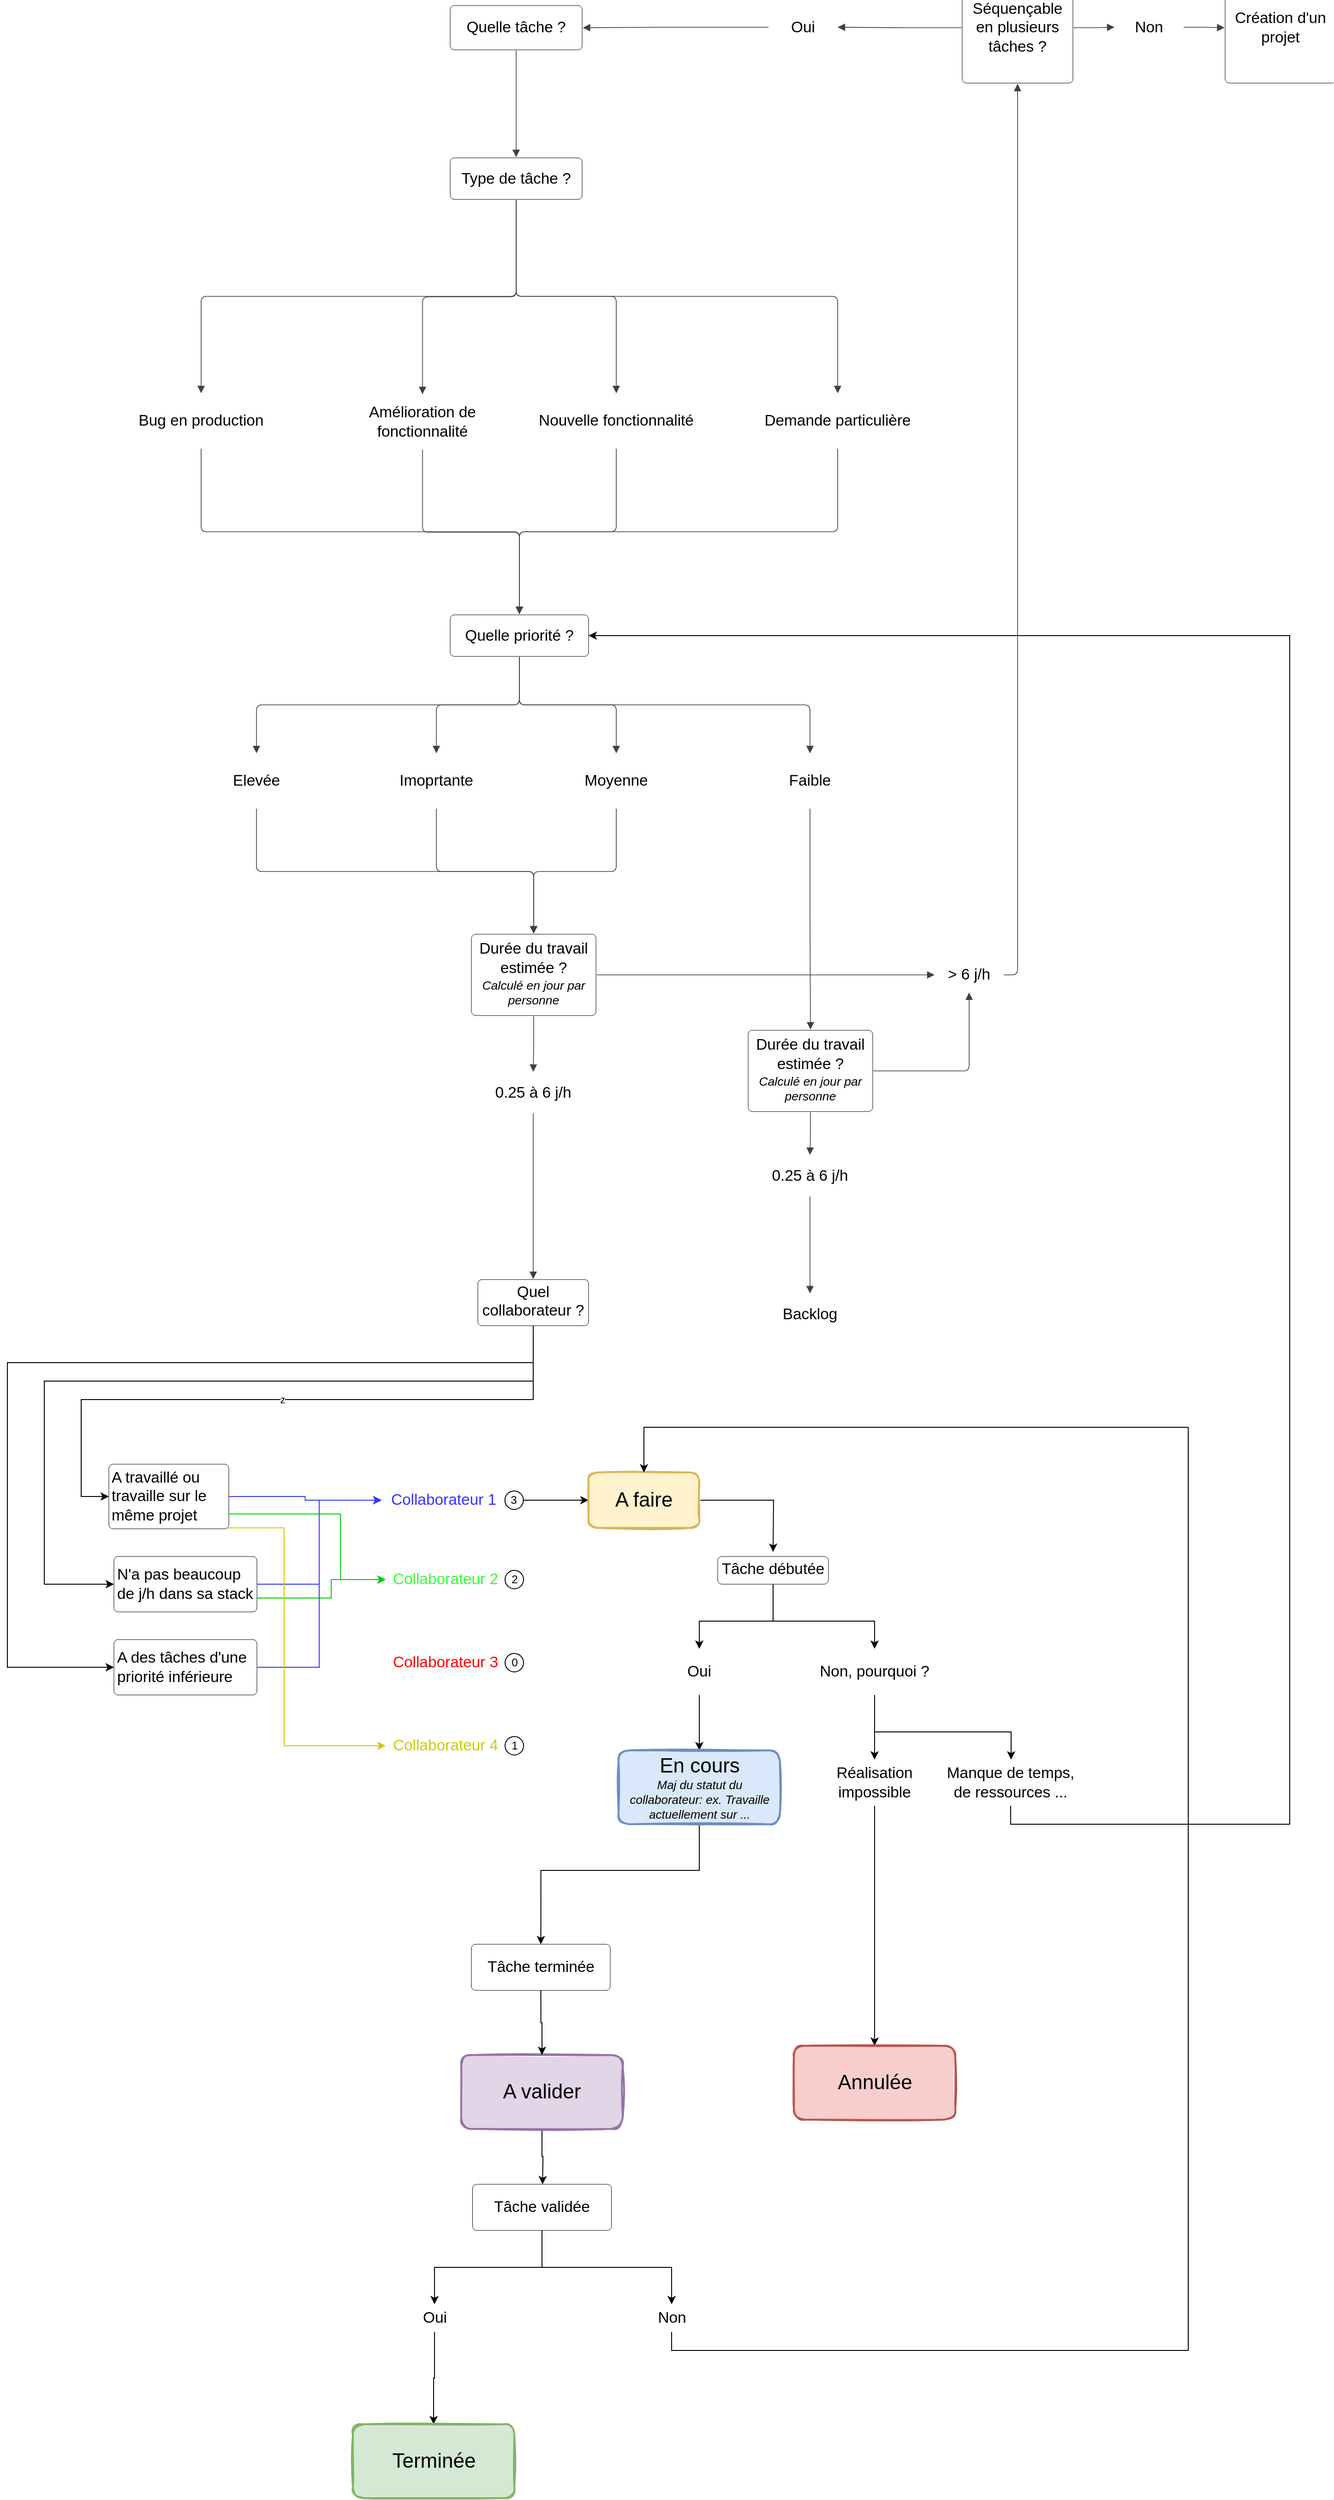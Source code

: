 <mxfile version="24.7.7">
  <diagram name="Page-1" id="fcZhdtvS9p5PEWPYI8Sy">
    <mxGraphModel dx="4412" dy="2765" grid="1" gridSize="10" guides="1" tooltips="1" connect="1" arrows="1" fold="1" page="1" pageScale="1" pageWidth="827" pageHeight="1169" math="0" shadow="0">
      <root>
        <mxCell id="0" />
        <mxCell id="1" parent="0" />
        <mxCell id="7268VmPEQmdFCBt6fVRC-45" value="" style="html=1;jettySize=18;whiteSpace=wrap;overflow=block;blockSpacing=1;fontSize=13;strokeColor=#3a414a;strokeOpacity=100;strokeWidth=0.8;rounded=1;arcSize=12;edgeStyle=orthogonalEdgeStyle;startArrow=none;endArrow=block;endFill=1;exitX=0.5;exitY=1.017;exitPerimeter=0;entryX=0.5;entryY=0;entryPerimeter=0;lucidId=GWr79bhpcn.O;" edge="1" parent="1" source="7268VmPEQmdFCBt6fVRC-58" target="7268VmPEQmdFCBt6fVRC-77">
          <mxGeometry width="100" height="100" relative="1" as="geometry">
            <Array as="points" />
          </mxGeometry>
        </mxCell>
        <mxCell id="7268VmPEQmdFCBt6fVRC-46" value="" style="html=1;jettySize=18;whiteSpace=wrap;overflow=block;blockSpacing=1;fontSize=13;strokeColor=#3a414a;strokeOpacity=100;strokeWidth=0.8;rounded=1;arcSize=12;edgeStyle=orthogonalEdgeStyle;startArrow=none;endArrow=block;endFill=1;exitX=0.5;exitY=1.017;exitPerimeter=0;entryX=0.5;entryY=0;entryPerimeter=0;lucidId=5Yr7krDCe1~g;" edge="1" parent="1" source="7268VmPEQmdFCBt6fVRC-58" target="7268VmPEQmdFCBt6fVRC-78">
          <mxGeometry width="100" height="100" relative="1" as="geometry">
            <Array as="points" />
          </mxGeometry>
        </mxCell>
        <mxCell id="7268VmPEQmdFCBt6fVRC-47" value="" style="html=1;jettySize=18;whiteSpace=wrap;overflow=block;blockSpacing=1;fontSize=13;strokeColor=#3a414a;strokeOpacity=100;strokeWidth=0.8;rounded=1;arcSize=12;edgeStyle=orthogonalEdgeStyle;startArrow=none;endArrow=block;endFill=1;exitX=0.5;exitY=1.017;exitPerimeter=0;entryX=0.5;entryY=0;entryPerimeter=0;lucidId=9Yr7BtLrKn6U;" edge="1" parent="1" source="7268VmPEQmdFCBt6fVRC-58" target="7268VmPEQmdFCBt6fVRC-79">
          <mxGeometry width="100" height="100" relative="1" as="geometry">
            <Array as="points" />
          </mxGeometry>
        </mxCell>
        <mxCell id="7268VmPEQmdFCBt6fVRC-48" value="" style="html=1;jettySize=18;whiteSpace=wrap;overflow=block;blockSpacing=1;fontSize=13;strokeColor=#3a414a;strokeOpacity=100;strokeWidth=0.8;rounded=1;arcSize=12;edgeStyle=orthogonalEdgeStyle;startArrow=none;endArrow=block;endFill=1;exitX=0.5;exitY=1.017;exitPerimeter=0;entryX=0.5;entryY=0;entryPerimeter=0;lucidId=.Yr72rbnCcZs;" edge="1" parent="1" source="7268VmPEQmdFCBt6fVRC-58" target="7268VmPEQmdFCBt6fVRC-80">
          <mxGeometry width="100" height="100" relative="1" as="geometry">
            <Array as="points" />
          </mxGeometry>
        </mxCell>
        <mxCell id="7268VmPEQmdFCBt6fVRC-49" value="" style="html=1;jettySize=18;whiteSpace=wrap;overflow=block;blockSpacing=1;fontSize=13;strokeColor=#3a414a;strokeOpacity=100;strokeWidth=0.8;rounded=1;arcSize=12;edgeStyle=orthogonalEdgeStyle;startArrow=none;endArrow=block;endFill=1;exitX=0.5;exitY=1.017;exitPerimeter=0;entryX=0.5;entryY=0;entryPerimeter=0;lucidId=xZr7r6feh.bM;" edge="1" parent="1" source="7268VmPEQmdFCBt6fVRC-59" target="7268VmPEQmdFCBt6fVRC-81">
          <mxGeometry width="100" height="100" relative="1" as="geometry">
            <Array as="points" />
          </mxGeometry>
        </mxCell>
        <mxCell id="7268VmPEQmdFCBt6fVRC-50" value="" style="html=1;jettySize=18;whiteSpace=wrap;overflow=block;blockSpacing=1;fontSize=13;strokeColor=#3a414a;strokeOpacity=100;strokeWidth=0.8;rounded=1;arcSize=12;edgeStyle=orthogonalEdgeStyle;startArrow=none;endArrow=block;endFill=1;exitX=0.5;exitY=1.017;exitPerimeter=0;entryX=0.5;entryY=0;entryPerimeter=0;lucidId=v0r7iEhE~4Hi;" edge="1" parent="1" source="7268VmPEQmdFCBt6fVRC-59" target="7268VmPEQmdFCBt6fVRC-82">
          <mxGeometry width="100" height="100" relative="1" as="geometry">
            <Array as="points" />
          </mxGeometry>
        </mxCell>
        <mxCell id="7268VmPEQmdFCBt6fVRC-51" value="" style="html=1;jettySize=18;whiteSpace=wrap;overflow=block;blockSpacing=1;fontSize=13;strokeColor=#3a414a;strokeOpacity=100;strokeWidth=0.8;rounded=1;arcSize=12;edgeStyle=orthogonalEdgeStyle;startArrow=none;endArrow=block;endFill=1;exitX=0.5;exitY=1.017;exitPerimeter=0;entryX=0.5;entryY=0;entryPerimeter=0;lucidId=y0r72r68KfXO;" edge="1" parent="1" source="7268VmPEQmdFCBt6fVRC-59" target="7268VmPEQmdFCBt6fVRC-83">
          <mxGeometry width="100" height="100" relative="1" as="geometry">
            <Array as="points" />
          </mxGeometry>
        </mxCell>
        <mxCell id="7268VmPEQmdFCBt6fVRC-52" value="" style="html=1;jettySize=18;whiteSpace=wrap;overflow=block;blockSpacing=1;fontSize=13;strokeColor=#3a414a;strokeOpacity=100;strokeWidth=0.8;rounded=1;arcSize=12;edgeStyle=orthogonalEdgeStyle;startArrow=none;endArrow=block;endFill=1;exitX=0.5;exitY=1.017;exitPerimeter=0;entryX=0.5;entryY=0;entryPerimeter=0;lucidId=C0r7mXWmIQKI;" edge="1" parent="1" source="7268VmPEQmdFCBt6fVRC-59" target="7268VmPEQmdFCBt6fVRC-84">
          <mxGeometry width="100" height="100" relative="1" as="geometry">
            <Array as="points" />
          </mxGeometry>
        </mxCell>
        <mxCell id="7268VmPEQmdFCBt6fVRC-53" value="&lt;div style=&quot;display: flex; justify-content: center; text-align: center; align-items: baseline; font-size: 0; line-height: 1.25;margin-top: -2px;&quot;&gt;&lt;span&gt;&lt;span style=&quot;font-size:16.7px;&quot;&gt;Durée du travail estimée ?&#xa;&lt;/span&gt;&lt;span style=&quot;font-size:13.3px;font-style: italic;&quot;&gt;Calculé en jour par personne&lt;/span&gt;&lt;/span&gt;&lt;/div&gt;" style="html=1;overflow=block;blockSpacing=1;whiteSpace=wrap;fontSize=13;spacing=3.8;strokeColor=#000000;rounded=1;absoluteArcSize=1;arcSize=9;fillColor=none;strokeWidth=NaN;lucidId=x1r7ZiWbzoMB;" vertex="1" parent="1">
          <mxGeometry x="-577" y="526" width="135" height="88" as="geometry" />
        </mxCell>
        <mxCell id="7268VmPEQmdFCBt6fVRC-54" value="" style="html=1;jettySize=18;whiteSpace=wrap;overflow=block;blockSpacing=1;fontSize=13;strokeColor=#3a414a;strokeOpacity=100;strokeWidth=0.8;rounded=1;arcSize=12;edgeStyle=orthogonalEdgeStyle;startArrow=none;endArrow=block;endFill=1;exitX=0.5;exitY=1;exitPerimeter=0;entryX=0.5;entryY=-0.017;entryPerimeter=0;lucidId=e2r7PKSp98cc;" edge="1" parent="1" source="7268VmPEQmdFCBt6fVRC-77" target="7268VmPEQmdFCBt6fVRC-59">
          <mxGeometry width="100" height="100" relative="1" as="geometry">
            <Array as="points" />
          </mxGeometry>
        </mxCell>
        <mxCell id="7268VmPEQmdFCBt6fVRC-55" value="" style="html=1;jettySize=18;whiteSpace=wrap;overflow=block;blockSpacing=1;fontSize=13;strokeColor=#3a414a;strokeOpacity=100;strokeWidth=0.8;rounded=1;arcSize=12;edgeStyle=orthogonalEdgeStyle;startArrow=none;endArrow=block;endFill=1;exitX=0.5;exitY=1;exitPerimeter=0;entryX=0.5;entryY=-0.017;entryPerimeter=0;lucidId=j2r7BA~THjf5;" edge="1" parent="1" source="7268VmPEQmdFCBt6fVRC-78" target="7268VmPEQmdFCBt6fVRC-59">
          <mxGeometry width="100" height="100" relative="1" as="geometry">
            <Array as="points" />
          </mxGeometry>
        </mxCell>
        <mxCell id="7268VmPEQmdFCBt6fVRC-56" value="" style="html=1;jettySize=18;whiteSpace=wrap;overflow=block;blockSpacing=1;fontSize=13;strokeColor=#3a414a;strokeOpacity=100;strokeWidth=0.8;rounded=1;arcSize=12;edgeStyle=orthogonalEdgeStyle;startArrow=none;endArrow=block;endFill=1;exitX=0.5;exitY=1;exitPerimeter=0;entryX=0.5;entryY=-0.017;entryPerimeter=0;lucidId=q2r7TWV4VOhJ;" edge="1" parent="1" source="7268VmPEQmdFCBt6fVRC-79" target="7268VmPEQmdFCBt6fVRC-59">
          <mxGeometry width="100" height="100" relative="1" as="geometry">
            <Array as="points" />
          </mxGeometry>
        </mxCell>
        <mxCell id="7268VmPEQmdFCBt6fVRC-57" value="" style="html=1;jettySize=18;whiteSpace=wrap;overflow=block;blockSpacing=1;fontSize=13;strokeColor=#3a414a;strokeOpacity=100;strokeWidth=0.8;rounded=1;arcSize=12;edgeStyle=orthogonalEdgeStyle;startArrow=none;endArrow=block;endFill=1;exitX=0.5;exitY=1;exitPerimeter=0;entryX=0.5;entryY=-0.017;entryPerimeter=0;lucidId=u2r7fU8hXIdy;" edge="1" parent="1" source="7268VmPEQmdFCBt6fVRC-80" target="7268VmPEQmdFCBt6fVRC-59">
          <mxGeometry width="100" height="100" relative="1" as="geometry">
            <Array as="points" />
          </mxGeometry>
        </mxCell>
        <mxCell id="7268VmPEQmdFCBt6fVRC-58" value="Type de tâche ?" style="html=1;overflow=block;blockSpacing=1;whiteSpace=wrap;fontSize=16.7;spacing=3.8;strokeColor=#000000;rounded=1;absoluteArcSize=1;arcSize=9;fillColor=none;strokeWidth=NaN;lucidId=j4r7KApGNP3D;" vertex="1" parent="1">
          <mxGeometry x="-600" y="-315" width="143" height="45" as="geometry" />
        </mxCell>
        <mxCell id="7268VmPEQmdFCBt6fVRC-59" value="Quelle priorité ?" style="html=1;overflow=block;blockSpacing=1;whiteSpace=wrap;fontSize=16.7;spacing=3.8;strokeColor=#000000;rounded=1;absoluteArcSize=1;arcSize=9;fillColor=none;strokeWidth=NaN;lucidId=y4r7EGyVs_DY;" vertex="1" parent="1">
          <mxGeometry x="-600" y="180" width="150" height="45" as="geometry" />
        </mxCell>
        <mxCell id="7268VmPEQmdFCBt6fVRC-60" value="" style="html=1;jettySize=18;whiteSpace=wrap;overflow=block;blockSpacing=1;fontSize=13;strokeColor=#3a414a;strokeOpacity=100;strokeWidth=0.8;rounded=1;arcSize=12;edgeStyle=orthogonalEdgeStyle;startArrow=none;endArrow=block;endFill=1;exitX=0.5;exitY=1;exitPerimeter=0;entryX=0.5;entryY=-0.009;entryPerimeter=0;lucidId=i6r7.LIMNPZT;" edge="1" parent="1" source="7268VmPEQmdFCBt6fVRC-81" target="7268VmPEQmdFCBt6fVRC-53">
          <mxGeometry width="100" height="100" relative="1" as="geometry">
            <Array as="points" />
          </mxGeometry>
        </mxCell>
        <mxCell id="7268VmPEQmdFCBt6fVRC-61" value="" style="html=1;jettySize=18;whiteSpace=wrap;overflow=block;blockSpacing=1;fontSize=13;strokeColor=#3a414a;strokeOpacity=100;strokeWidth=0.8;rounded=1;arcSize=12;edgeStyle=orthogonalEdgeStyle;startArrow=none;endArrow=block;endFill=1;exitX=0.5;exitY=1;exitPerimeter=0;entryX=0.5;entryY=-0.009;entryPerimeter=0;lucidId=p6r7za8y9WH8;" edge="1" parent="1" source="7268VmPEQmdFCBt6fVRC-82" target="7268VmPEQmdFCBt6fVRC-53">
          <mxGeometry width="100" height="100" relative="1" as="geometry">
            <Array as="points" />
          </mxGeometry>
        </mxCell>
        <mxCell id="7268VmPEQmdFCBt6fVRC-62" value="" style="html=1;jettySize=18;whiteSpace=wrap;overflow=block;blockSpacing=1;fontSize=13;strokeColor=#3a414a;strokeOpacity=100;strokeWidth=0.8;rounded=1;arcSize=12;edgeStyle=orthogonalEdgeStyle;startArrow=none;endArrow=block;endFill=1;exitX=0.5;exitY=1;exitPerimeter=0;entryX=0.5;entryY=-0.009;entryPerimeter=0;lucidId=B6r7BVNr0MH5;" edge="1" parent="1" source="7268VmPEQmdFCBt6fVRC-83" target="7268VmPEQmdFCBt6fVRC-53">
          <mxGeometry width="100" height="100" relative="1" as="geometry">
            <Array as="points" />
          </mxGeometry>
        </mxCell>
        <mxCell id="7268VmPEQmdFCBt6fVRC-63" value="" style="html=1;jettySize=18;whiteSpace=wrap;overflow=block;blockSpacing=1;fontSize=13;strokeColor=#3a414a;strokeOpacity=100;strokeWidth=0.8;rounded=1;arcSize=12;edgeStyle=orthogonalEdgeStyle;startArrow=none;endArrow=block;endFill=1;exitX=0.5;exitY=1;exitPerimeter=0;entryX=0.5;entryY=-0.009;entryPerimeter=0;lucidId=F6r7zuVkJyv7;" edge="1" parent="1" source="7268VmPEQmdFCBt6fVRC-84" target="7268VmPEQmdFCBt6fVRC-85">
          <mxGeometry width="100" height="100" relative="1" as="geometry">
            <Array as="points" />
          </mxGeometry>
        </mxCell>
        <mxCell id="7268VmPEQmdFCBt6fVRC-64" value="" style="html=1;jettySize=18;whiteSpace=wrap;overflow=block;blockSpacing=1;fontSize=13;strokeColor=#3a414a;strokeOpacity=100;strokeWidth=0.8;rounded=1;arcSize=12;edgeStyle=orthogonalEdgeStyle;startArrow=none;endArrow=block;endFill=1;exitX=0.5;exitY=1.009;exitPerimeter=0;entryX=0.5;entryY=0;entryPerimeter=0;lucidId=V6r7g9qa6I1i;" edge="1" parent="1" source="7268VmPEQmdFCBt6fVRC-53" target="7268VmPEQmdFCBt6fVRC-65">
          <mxGeometry width="100" height="100" relative="1" as="geometry">
            <Array as="points" />
          </mxGeometry>
        </mxCell>
        <mxCell id="7268VmPEQmdFCBt6fVRC-65" value="0.25 à 6 j/h" style="html=1;overflow=block;blockSpacing=1;whiteSpace=wrap;fontSize=16.7;spacing=3.8;strokeOpacity=0;fillOpacity=0;rounded=1;absoluteArcSize=1;arcSize=9;fillColor=#ffffff;strokeWidth=NaN;lucidId=X6r7Kn.4M4vJ;" vertex="1" parent="1">
          <mxGeometry x="-555" y="675" width="90" height="45" as="geometry" />
        </mxCell>
        <mxCell id="7268VmPEQmdFCBt6fVRC-66" value="" style="html=1;jettySize=18;whiteSpace=wrap;overflow=block;blockSpacing=1;fontSize=13;strokeColor=#3a414a;strokeOpacity=100;strokeWidth=0.8;rounded=1;arcSize=12;edgeStyle=orthogonalEdgeStyle;startArrow=none;endArrow=block;endFill=1;exitX=1.006;exitY=0.5;exitPerimeter=0;entryX=0;entryY=0.5;entryPerimeter=0;lucidId=y7r762tDR9xW;" edge="1" parent="1" source="7268VmPEQmdFCBt6fVRC-53" target="7268VmPEQmdFCBt6fVRC-67">
          <mxGeometry width="100" height="100" relative="1" as="geometry">
            <Array as="points" />
          </mxGeometry>
        </mxCell>
        <mxCell id="7268VmPEQmdFCBt6fVRC-67" value="&amp;gt; 6 j/h" style="html=1;overflow=block;blockSpacing=1;whiteSpace=wrap;fontSize=16.7;spacing=3.8;strokeOpacity=0;fillOpacity=0;rounded=1;absoluteArcSize=1;arcSize=9;fillColor=#ffffff;strokeWidth=NaN;lucidId=z7r7cQ-Ino3h;" vertex="1" parent="1">
          <mxGeometry x="-75" y="551" width="75" height="38" as="geometry" />
        </mxCell>
        <mxCell id="7268VmPEQmdFCBt6fVRC-68" value="" style="html=1;jettySize=18;whiteSpace=wrap;overflow=block;blockSpacing=1;fontSize=13;strokeColor=#3a414a;strokeOpacity=100;strokeWidth=0.8;rounded=1;arcSize=12;edgeStyle=orthogonalEdgeStyle;startArrow=none;endArrow=block;endFill=1;exitX=1;exitY=0.5;exitPerimeter=0;entryX=0.5;entryY=1.006;entryPerimeter=0;lucidId=.7r77-tQ36O4;" edge="1" parent="1" source="7268VmPEQmdFCBt6fVRC-67" target="7268VmPEQmdFCBt6fVRC-69">
          <mxGeometry width="100" height="100" relative="1" as="geometry">
            <Array as="points">
              <mxPoint x="15" y="570" />
            </Array>
          </mxGeometry>
        </mxCell>
        <mxCell id="7268VmPEQmdFCBt6fVRC-69" value="Séquençable en plusieurs tâches ?" style="html=1;overflow=block;blockSpacing=1;whiteSpace=wrap;fontSize=16.7;spacing=3.8;strokeColor=#000000;rounded=1;absoluteArcSize=1;arcSize=9;fillColor=none;strokeWidth=NaN;lucidId=~7r7wULAlt~f;" vertex="1" parent="1">
          <mxGeometry x="-45" y="-516" width="120" height="120" as="geometry" />
        </mxCell>
        <mxCell id="7268VmPEQmdFCBt6fVRC-70" value="" style="html=1;jettySize=18;whiteSpace=wrap;overflow=block;blockSpacing=1;fontSize=13;strokeColor=#3a414a;strokeOpacity=100;strokeWidth=0.8;rounded=1;arcSize=12;edgeStyle=orthogonalEdgeStyle;startArrow=none;endArrow=block;endFill=1;exitX=-0.006;exitY=0.5;exitPerimeter=0;entryX=1;entryY=0.5;entryPerimeter=0;lucidId=B_r7NjkyLdqk;" edge="1" parent="1" source="7268VmPEQmdFCBt6fVRC-69" target="7268VmPEQmdFCBt6fVRC-71">
          <mxGeometry width="100" height="100" relative="1" as="geometry">
            <Array as="points" />
          </mxGeometry>
        </mxCell>
        <mxCell id="7268VmPEQmdFCBt6fVRC-71" value="Oui" style="html=1;overflow=block;blockSpacing=1;whiteSpace=wrap;fontSize=16.7;spacing=3.8;strokeOpacity=0;fillOpacity=0;rounded=1;absoluteArcSize=1;arcSize=9;fillColor=#ffffff;strokeWidth=NaN;lucidId=C_r7Z1mVk2do;" vertex="1" parent="1">
          <mxGeometry x="-255" y="-479" width="75" height="45" as="geometry" />
        </mxCell>
        <mxCell id="7268VmPEQmdFCBt6fVRC-72" value="" style="html=1;jettySize=18;whiteSpace=wrap;overflow=block;blockSpacing=1;fontSize=13;strokeColor=#3a414a;strokeOpacity=100;strokeWidth=0.8;rounded=1;arcSize=12;edgeStyle=orthogonalEdgeStyle;startArrow=none;endArrow=block;endFill=1;exitX=0;exitY=0.5;exitPerimeter=0;entryX=1.005;entryY=0.5;entryPerimeter=0;lucidId=K_r78cQTjE8Y;" edge="1" parent="1" source="7268VmPEQmdFCBt6fVRC-71" target="7268VmPEQmdFCBt6fVRC-91">
          <mxGeometry width="100" height="100" relative="1" as="geometry">
            <Array as="points" />
          </mxGeometry>
        </mxCell>
        <mxCell id="7268VmPEQmdFCBt6fVRC-73" value="" style="html=1;jettySize=18;whiteSpace=wrap;overflow=block;blockSpacing=1;fontSize=13;strokeColor=#3a414a;strokeOpacity=100;strokeWidth=0.8;rounded=1;arcSize=12;edgeStyle=orthogonalEdgeStyle;startArrow=none;endArrow=block;endFill=1;exitX=1.006;exitY=0.5;exitPerimeter=0;entryX=0;entryY=0.5;entryPerimeter=0;lucidId=S_r7kf0IIELZ;" edge="1" parent="1" source="7268VmPEQmdFCBt6fVRC-69" target="7268VmPEQmdFCBt6fVRC-74">
          <mxGeometry width="100" height="100" relative="1" as="geometry">
            <Array as="points" />
          </mxGeometry>
        </mxCell>
        <mxCell id="7268VmPEQmdFCBt6fVRC-74" value="Non" style="html=1;overflow=block;blockSpacing=1;whiteSpace=wrap;fontSize=16.7;spacing=3.8;strokeOpacity=0;fillOpacity=0;rounded=1;absoluteArcSize=1;arcSize=9;fillColor=#ffffff;strokeWidth=NaN;lucidId=T_r7yN.Xvmcp;" vertex="1" parent="1">
          <mxGeometry x="120" y="-479" width="75" height="45" as="geometry" />
        </mxCell>
        <mxCell id="7268VmPEQmdFCBt6fVRC-75" value="" style="html=1;jettySize=18;whiteSpace=wrap;overflow=block;blockSpacing=1;fontSize=13;strokeColor=#3a414a;strokeOpacity=100;strokeWidth=0.8;rounded=1;arcSize=12;edgeStyle=orthogonalEdgeStyle;startArrow=none;endArrow=block;endFill=1;exitX=1;exitY=0.5;exitPerimeter=0;entryX=-0.006;entryY=0.5;entryPerimeter=0;lucidId=-_r7Xxgt.JMU;" edge="1" parent="1" source="7268VmPEQmdFCBt6fVRC-74" target="7268VmPEQmdFCBt6fVRC-76">
          <mxGeometry width="100" height="100" relative="1" as="geometry">
            <Array as="points" />
          </mxGeometry>
        </mxCell>
        <mxCell id="7268VmPEQmdFCBt6fVRC-76" value="Création d&#39;un projet" style="html=1;overflow=block;blockSpacing=1;whiteSpace=wrap;fontSize=16.7;spacing=3.8;strokeColor=#000000;rounded=1;absoluteArcSize=1;arcSize=9;fillColor=none;strokeWidth=NaN;lucidId=__r7heEoI50M;" vertex="1" parent="1">
          <mxGeometry x="240" y="-516" width="120" height="120" as="geometry" />
        </mxCell>
        <mxCell id="7268VmPEQmdFCBt6fVRC-77" value="Bug en production" style="html=1;overflow=block;blockSpacing=1;whiteSpace=wrap;fontSize=16.7;spacing=3.8;strokeOpacity=0;fillOpacity=0;rounded=1;absoluteArcSize=1;arcSize=9;fillColor=#ffffff;strokeWidth=NaN;lucidId=q~r7H7P4bJOX;" vertex="1" parent="1">
          <mxGeometry x="-960" y="-60" width="180" height="60" as="geometry" />
        </mxCell>
        <mxCell id="7268VmPEQmdFCBt6fVRC-78" value="Amélioration de fonctionnalité" style="html=1;overflow=block;blockSpacing=1;whiteSpace=wrap;fontSize=16.7;spacing=3.8;strokeOpacity=0;fillOpacity=0;rounded=1;absoluteArcSize=1;arcSize=9;fillColor=#ffffff;strokeWidth=NaN;lucidId=N~r7Y1xCbRcb;" vertex="1" parent="1">
          <mxGeometry x="-720" y="-59" width="180" height="60" as="geometry" />
        </mxCell>
        <mxCell id="7268VmPEQmdFCBt6fVRC-79" value="Nouvelle fonctionnalité" style="html=1;overflow=block;blockSpacing=1;whiteSpace=wrap;fontSize=16.7;spacing=3.8;strokeOpacity=0;fillOpacity=0;rounded=1;absoluteArcSize=1;arcSize=9;fillColor=#ffffff;strokeWidth=NaN;lucidId=3~r7XPkO~ofk;" vertex="1" parent="1">
          <mxGeometry x="-510" y="-60" width="180" height="60" as="geometry" />
        </mxCell>
        <mxCell id="7268VmPEQmdFCBt6fVRC-80" value="Demande particulière" style="html=1;overflow=block;blockSpacing=1;whiteSpace=wrap;fontSize=16.7;align=center;spacing=3.8;strokeOpacity=0;fillOpacity=0;rounded=1;absoluteArcSize=1;arcSize=9;fillColor=#ffffff;strokeWidth=NaN;lucidId=cas78cJPZkww;" vertex="1" parent="1">
          <mxGeometry x="-270" y="-60" width="180" height="60" as="geometry" />
        </mxCell>
        <mxCell id="7268VmPEQmdFCBt6fVRC-81" value="Elevée" style="html=1;overflow=block;blockSpacing=1;whiteSpace=wrap;fontSize=16.7;spacing=3.8;strokeOpacity=0;fillOpacity=0;rounded=1;absoluteArcSize=1;arcSize=9;fillColor=#ffffff;strokeWidth=NaN;lucidId=qas7vaDFUzR8;" vertex="1" parent="1">
          <mxGeometry x="-900" y="330" width="180" height="60" as="geometry" />
        </mxCell>
        <mxCell id="7268VmPEQmdFCBt6fVRC-82" value="Imoprtante" style="html=1;overflow=block;blockSpacing=1;whiteSpace=wrap;fontSize=16.7;spacing=3.8;strokeOpacity=0;fillOpacity=0;rounded=1;absoluteArcSize=1;arcSize=9;fillColor=#ffffff;strokeWidth=NaN;lucidId=Aas7my7fzRF.;" vertex="1" parent="1">
          <mxGeometry x="-705" y="330" width="180" height="60" as="geometry" />
        </mxCell>
        <mxCell id="7268VmPEQmdFCBt6fVRC-83" value="Moyenne" style="html=1;overflow=block;blockSpacing=1;whiteSpace=wrap;fontSize=16.7;spacing=3.8;strokeOpacity=0;fillOpacity=0;rounded=1;absoluteArcSize=1;arcSize=9;fillColor=#ffffff;strokeWidth=NaN;lucidId=Kas7NrRCl92G;" vertex="1" parent="1">
          <mxGeometry x="-510" y="330" width="180" height="60" as="geometry" />
        </mxCell>
        <mxCell id="7268VmPEQmdFCBt6fVRC-84" value="Faible" style="html=1;overflow=block;blockSpacing=1;whiteSpace=wrap;fontSize=16.7;spacing=3.8;strokeOpacity=0;fillOpacity=0;rounded=1;absoluteArcSize=1;arcSize=9;fillColor=#ffffff;strokeWidth=NaN;lucidId=Was7UFfYuZFJ;" vertex="1" parent="1">
          <mxGeometry x="-300" y="330" width="180" height="60" as="geometry" />
        </mxCell>
        <mxCell id="7268VmPEQmdFCBt6fVRC-85" value="&lt;div style=&quot;display: flex; justify-content: center; text-align: center; align-items: baseline; font-size: 0; line-height: 1.25;margin-top: -2px;&quot;&gt;&lt;span&gt;&lt;span style=&quot;font-size:16.7px;&quot;&gt;Durée du travail estimée ?&#xa;&lt;/span&gt;&lt;span style=&quot;font-size:13.3px;font-style: italic;&quot;&gt;Calculé en jour par personne&lt;/span&gt;&lt;/span&gt;&lt;/div&gt;" style="html=1;overflow=block;blockSpacing=1;whiteSpace=wrap;fontSize=13;spacing=3.8;strokeColor=#000000;rounded=1;absoluteArcSize=1;arcSize=9;fillColor=none;strokeWidth=NaN;lucidId=wbs7ypl_VjJa;" vertex="1" parent="1">
          <mxGeometry x="-277" y="630" width="135" height="88" as="geometry" />
        </mxCell>
        <mxCell id="7268VmPEQmdFCBt6fVRC-86" value="" style="html=1;jettySize=18;whiteSpace=wrap;overflow=block;blockSpacing=1;fontSize=13;strokeColor=#3a414a;strokeOpacity=100;strokeWidth=0.8;rounded=1;arcSize=12;edgeStyle=orthogonalEdgeStyle;startArrow=none;endArrow=block;endFill=1;exitX=1.006;exitY=0.5;exitPerimeter=0;entryX=0.5;entryY=1;entryPerimeter=0;lucidId=7bs7uB7d7-~h;" edge="1" parent="1" source="7268VmPEQmdFCBt6fVRC-85" target="7268VmPEQmdFCBt6fVRC-67">
          <mxGeometry width="100" height="100" relative="1" as="geometry">
            <Array as="points" />
          </mxGeometry>
        </mxCell>
        <mxCell id="7268VmPEQmdFCBt6fVRC-87" value="0.25 à 6 j/h" style="html=1;overflow=block;blockSpacing=1;whiteSpace=wrap;fontSize=16.7;spacing=3.8;strokeOpacity=0;fillOpacity=0;rounded=1;absoluteArcSize=1;arcSize=9;fillColor=#ffffff;strokeWidth=NaN;lucidId=ycs7k-iV7Tm~;" vertex="1" parent="1">
          <mxGeometry x="-255" y="765" width="90" height="45" as="geometry" />
        </mxCell>
        <mxCell id="7268VmPEQmdFCBt6fVRC-88" value="" style="html=1;jettySize=18;whiteSpace=wrap;overflow=block;blockSpacing=1;fontSize=13;strokeColor=#3a414a;strokeOpacity=100;strokeWidth=0.8;rounded=1;arcSize=12;edgeStyle=orthogonalEdgeStyle;startArrow=none;endArrow=block;endFill=1;exitX=0.5;exitY=1.009;exitPerimeter=0;entryX=0.5;entryY=0;entryPerimeter=0;lucidId=Kcs7-iPhEJoN;" edge="1" parent="1" source="7268VmPEQmdFCBt6fVRC-85" target="7268VmPEQmdFCBt6fVRC-87">
          <mxGeometry width="100" height="100" relative="1" as="geometry">
            <Array as="points" />
          </mxGeometry>
        </mxCell>
        <mxCell id="7268VmPEQmdFCBt6fVRC-89" value="" style="html=1;jettySize=18;whiteSpace=wrap;overflow=block;blockSpacing=1;fontSize=13;strokeColor=#3a414a;strokeOpacity=100;strokeWidth=0.8;rounded=1;arcSize=12;edgeStyle=orthogonalEdgeStyle;startArrow=none;endArrow=block;endFill=1;exitX=0.5;exitY=1;exitPerimeter=0;entryX=0.5;entryY=0;entryPerimeter=0;lucidId=7cs7XB3quXUA;" edge="1" parent="1" source="7268VmPEQmdFCBt6fVRC-87" target="7268VmPEQmdFCBt6fVRC-90">
          <mxGeometry width="100" height="100" relative="1" as="geometry">
            <Array as="points" />
          </mxGeometry>
        </mxCell>
        <mxCell id="7268VmPEQmdFCBt6fVRC-90" value="Backlog" style="html=1;overflow=block;blockSpacing=1;whiteSpace=wrap;fontSize=16.7;spacing=3.8;strokeOpacity=0;fillOpacity=0;rounded=1;absoluteArcSize=1;arcSize=9;fillColor=#ffffff;strokeWidth=NaN;lucidId=9cs7q4gw4rli;" vertex="1" parent="1">
          <mxGeometry x="-300" y="915" width="180" height="45" as="geometry" />
        </mxCell>
        <mxCell id="7268VmPEQmdFCBt6fVRC-91" value="Quelle tâche ?" style="html=1;overflow=block;blockSpacing=1;whiteSpace=wrap;fontSize=16.7;spacing=3.8;strokeColor=#000000;rounded=1;absoluteArcSize=1;arcSize=9;fillColor=none;strokeWidth=NaN;lucidId=9es7En538.l.;" vertex="1" parent="1">
          <mxGeometry x="-600" y="-480" width="143" height="48" as="geometry" />
        </mxCell>
        <mxCell id="7268VmPEQmdFCBt6fVRC-92" value="" style="html=1;jettySize=18;whiteSpace=wrap;overflow=block;blockSpacing=1;fontSize=13;strokeColor=#3a414a;strokeOpacity=100;strokeWidth=0.8;rounded=1;arcSize=12;edgeStyle=orthogonalEdgeStyle;startArrow=none;endArrow=block;endFill=1;exitX=0.5;exitY=1.016;exitPerimeter=0;entryX=0.5;entryY=-0.017;entryPerimeter=0;lucidId=yfs7n4fkxC1-;" edge="1" parent="1" source="7268VmPEQmdFCBt6fVRC-91" target="7268VmPEQmdFCBt6fVRC-58">
          <mxGeometry width="100" height="100" relative="1" as="geometry">
            <Array as="points" />
          </mxGeometry>
        </mxCell>
        <mxCell id="7268VmPEQmdFCBt6fVRC-93" value="" style="html=1;jettySize=18;whiteSpace=wrap;overflow=block;blockSpacing=1;fontSize=13;strokeColor=#3a414a;strokeOpacity=100;strokeWidth=0.8;rounded=1;arcSize=12;edgeStyle=orthogonalEdgeStyle;startArrow=none;endArrow=block;endFill=1;exitX=0.5;exitY=1;exitPerimeter=0;entryX=0.5;entryY=-0.01;entryPerimeter=0;lucidId=Ogs7yv3sAOYD;" edge="1" parent="1" source="7268VmPEQmdFCBt6fVRC-65" target="7268VmPEQmdFCBt6fVRC-94">
          <mxGeometry width="100" height="100" relative="1" as="geometry">
            <Array as="points" />
          </mxGeometry>
        </mxCell>
        <mxCell id="7268VmPEQmdFCBt6fVRC-104" value="z" style="edgeStyle=orthogonalEdgeStyle;rounded=0;orthogonalLoop=1;jettySize=auto;html=1;exitX=0.5;exitY=1;exitDx=0;exitDy=0;entryX=0;entryY=0.5;entryDx=0;entryDy=0;" edge="1" parent="1" source="7268VmPEQmdFCBt6fVRC-94" target="7268VmPEQmdFCBt6fVRC-105">
          <mxGeometry relative="1" as="geometry">
            <mxPoint x="-980" y="1140" as="targetPoint" />
            <Array as="points">
              <mxPoint x="-510" y="1030" />
              <mxPoint x="-1000" y="1030" />
              <mxPoint x="-1000" y="1135" />
            </Array>
          </mxGeometry>
        </mxCell>
        <mxCell id="7268VmPEQmdFCBt6fVRC-130" style="edgeStyle=orthogonalEdgeStyle;rounded=0;orthogonalLoop=1;jettySize=auto;html=1;exitX=0.5;exitY=1;exitDx=0;exitDy=0;entryX=0;entryY=0.5;entryDx=0;entryDy=0;" edge="1" parent="1" source="7268VmPEQmdFCBt6fVRC-94" target="7268VmPEQmdFCBt6fVRC-108">
          <mxGeometry relative="1" as="geometry">
            <Array as="points">
              <mxPoint x="-510" y="990" />
              <mxPoint x="-1080" y="990" />
              <mxPoint x="-1080" y="1320" />
            </Array>
          </mxGeometry>
        </mxCell>
        <mxCell id="7268VmPEQmdFCBt6fVRC-94" value="Quel collaborateur ?&lt;div&gt;&lt;br&gt;&lt;/div&gt;" style="html=1;overflow=block;blockSpacing=1;whiteSpace=wrap;fontSize=16.7;spacing=3.8;strokeColor=#000000;rounded=1;absoluteArcSize=1;arcSize=9;fillColor=none;strokeWidth=NaN;lucidId=Qgs722q_PT3A;align=center;" vertex="1" parent="1">
          <mxGeometry x="-570" y="900" width="120" height="50" as="geometry" />
        </mxCell>
        <mxCell id="7268VmPEQmdFCBt6fVRC-131" style="edgeStyle=orthogonalEdgeStyle;rounded=0;orthogonalLoop=1;jettySize=auto;html=1;exitX=1;exitY=0.5;exitDx=0;exitDy=0;entryX=0;entryY=0.5;entryDx=0;entryDy=0;fillColor=#dae8fc;strokeColor=#3333FF;fontColor=#3333FF;" edge="1" parent="1" source="7268VmPEQmdFCBt6fVRC-105" target="7268VmPEQmdFCBt6fVRC-98">
          <mxGeometry relative="1" as="geometry" />
        </mxCell>
        <mxCell id="7268VmPEQmdFCBt6fVRC-105" value="&lt;div&gt;A travaillé ou travaille sur le même projet&lt;/div&gt;" style="html=1;overflow=block;blockSpacing=1;whiteSpace=wrap;fontSize=16.7;spacing=3.8;strokeColor=#000000;rounded=1;absoluteArcSize=1;arcSize=9;fillColor=none;strokeWidth=NaN;lucidId=Qgs722q_PT3A;align=left;" vertex="1" parent="1">
          <mxGeometry x="-970" y="1100" width="130" height="70" as="geometry" />
        </mxCell>
        <mxCell id="7268VmPEQmdFCBt6fVRC-142" style="edgeStyle=orthogonalEdgeStyle;rounded=0;orthogonalLoop=1;jettySize=auto;html=1;entryX=0;entryY=0.5;entryDx=0;entryDy=0;strokeColor=#00CC00;exitX=1;exitY=0.75;exitDx=0;exitDy=0;" edge="1" parent="1" source="7268VmPEQmdFCBt6fVRC-107" target="7268VmPEQmdFCBt6fVRC-140">
          <mxGeometry relative="1" as="geometry">
            <mxPoint x="-690" y="1270" as="sourcePoint" />
            <mxPoint x="-590.5" y="1275" as="targetPoint" />
            <Array as="points">
              <mxPoint x="-729" y="1245" />
              <mxPoint x="-729" y="1225" />
            </Array>
          </mxGeometry>
        </mxCell>
        <mxCell id="7268VmPEQmdFCBt6fVRC-107" value="N&#39;a pas beaucoup de j/h dans sa stack" style="html=1;overflow=block;blockSpacing=1;whiteSpace=wrap;fontSize=16.7;spacing=3.8;strokeColor=#000000;rounded=1;absoluteArcSize=1;arcSize=9;fillColor=none;strokeWidth=NaN;lucidId=Qgs722q_PT3A;align=left;" vertex="1" parent="1">
          <mxGeometry x="-964.5" y="1200" width="155" height="60" as="geometry" />
        </mxCell>
        <mxCell id="7268VmPEQmdFCBt6fVRC-108" value="A des tâches d&#39;une priorité inférieure" style="html=1;overflow=block;blockSpacing=1;whiteSpace=wrap;fontSize=16.7;spacing=3.8;strokeColor=#000000;rounded=1;absoluteArcSize=1;arcSize=9;fillColor=none;strokeWidth=NaN;lucidId=Qgs722q_PT3A;align=left;" vertex="1" parent="1">
          <mxGeometry x="-964.5" y="1290" width="155" height="60" as="geometry" />
        </mxCell>
        <mxCell id="7268VmPEQmdFCBt6fVRC-129" style="edgeStyle=orthogonalEdgeStyle;rounded=0;orthogonalLoop=1;jettySize=auto;html=1;exitX=0.5;exitY=1;exitDx=0;exitDy=0;entryX=0;entryY=0.5;entryDx=0;entryDy=0;" edge="1" parent="1" source="7268VmPEQmdFCBt6fVRC-94" target="7268VmPEQmdFCBt6fVRC-107">
          <mxGeometry relative="1" as="geometry">
            <mxPoint x="-954" y="1149" as="targetPoint" />
            <mxPoint x="-500" y="960" as="sourcePoint" />
            <Array as="points">
              <mxPoint x="-510" y="1010" />
              <mxPoint x="-1040" y="1010" />
              <mxPoint x="-1040" y="1230" />
            </Array>
          </mxGeometry>
        </mxCell>
        <mxCell id="7268VmPEQmdFCBt6fVRC-132" value="" style="group;fontColor=#3333FF;" vertex="1" connectable="0" parent="1">
          <mxGeometry x="-674.5" y="1124" width="154.5" height="30" as="geometry" />
        </mxCell>
        <mxCell id="7268VmPEQmdFCBt6fVRC-98" value="&lt;font color=&quot;#3333ff&quot;&gt;Collaborateur 1&lt;/font&gt;" style="html=1;overflow=block;blockSpacing=1;whiteSpace=wrap;fontSize=16.7;spacing=3.8;strokeColor=#unset;rounded=1;absoluteArcSize=1;arcSize=9;fillColor=none;strokeWidth=NaN;lucidId=vhs7WFJ5v-HP;" vertex="1" parent="7268VmPEQmdFCBt6fVRC-132">
          <mxGeometry width="133.831" height="30" as="geometry" />
        </mxCell>
        <mxCell id="7268VmPEQmdFCBt6fVRC-116" value="3" style="ellipse;whiteSpace=wrap;html=1;aspect=fixed;" vertex="1" parent="7268VmPEQmdFCBt6fVRC-132">
          <mxGeometry x="133.831" y="5" width="20" height="20" as="geometry" />
        </mxCell>
        <mxCell id="7268VmPEQmdFCBt6fVRC-134" style="edgeStyle=orthogonalEdgeStyle;rounded=0;orthogonalLoop=1;jettySize=auto;html=1;exitX=1;exitY=0.5;exitDx=0;exitDy=0;entryX=0;entryY=0.5;entryDx=0;entryDy=0;fillColor=#dae8fc;strokeColor=#3333FF;fontColor=#3333FF;" edge="1" parent="1" source="7268VmPEQmdFCBt6fVRC-107" target="7268VmPEQmdFCBt6fVRC-98">
          <mxGeometry relative="1" as="geometry">
            <mxPoint x="-834" y="1149" as="sourcePoint" />
            <mxPoint x="-664" y="1149" as="targetPoint" />
          </mxGeometry>
        </mxCell>
        <mxCell id="7268VmPEQmdFCBt6fVRC-138" style="edgeStyle=orthogonalEdgeStyle;rounded=0;orthogonalLoop=1;jettySize=auto;html=1;exitX=1;exitY=0.5;exitDx=0;exitDy=0;entryX=0;entryY=0.5;entryDx=0;entryDy=0;fillColor=#dae8fc;strokeColor=#3333FF;fontColor=#3333FF;" edge="1" parent="1" source="7268VmPEQmdFCBt6fVRC-108" target="7268VmPEQmdFCBt6fVRC-98">
          <mxGeometry relative="1" as="geometry">
            <mxPoint x="-799" y="1240" as="sourcePoint" />
            <mxPoint x="-664" y="1149" as="targetPoint" />
          </mxGeometry>
        </mxCell>
        <mxCell id="7268VmPEQmdFCBt6fVRC-139" value="" style="group;fontColor=#00CC00;" vertex="1" connectable="0" parent="1">
          <mxGeometry x="-670" y="1210" width="149.5" height="30" as="geometry" />
        </mxCell>
        <mxCell id="7268VmPEQmdFCBt6fVRC-140" value="&lt;font color=&quot;#33ff33&quot;&gt;Collaborateur 2&lt;/font&gt;" style="html=1;overflow=block;blockSpacing=1;whiteSpace=wrap;fontSize=16.7;spacing=3.8;strokeColor=#unset;rounded=1;absoluteArcSize=1;arcSize=9;fillColor=none;strokeWidth=NaN;lucidId=vhs7WFJ5v-HP;" vertex="1" parent="7268VmPEQmdFCBt6fVRC-139">
          <mxGeometry width="129.5" height="30" as="geometry" />
        </mxCell>
        <mxCell id="7268VmPEQmdFCBt6fVRC-141" value="2" style="ellipse;whiteSpace=wrap;html=1;aspect=fixed;" vertex="1" parent="7268VmPEQmdFCBt6fVRC-139">
          <mxGeometry x="129.5" y="5" width="20" height="20" as="geometry" />
        </mxCell>
        <mxCell id="7268VmPEQmdFCBt6fVRC-143" style="edgeStyle=orthogonalEdgeStyle;rounded=0;orthogonalLoop=1;jettySize=auto;html=1;strokeColor=#00CC00;exitX=1;exitY=0.75;exitDx=0;exitDy=0;entryX=0;entryY=0.5;entryDx=0;entryDy=0;" edge="1" parent="1" source="7268VmPEQmdFCBt6fVRC-105" target="7268VmPEQmdFCBt6fVRC-140">
          <mxGeometry relative="1" as="geometry">
            <mxPoint x="-799" y="1255" as="sourcePoint" />
            <mxPoint x="-680" y="1180" as="targetPoint" />
            <Array as="points">
              <mxPoint x="-719" y="1154" />
              <mxPoint x="-719" y="1225" />
            </Array>
          </mxGeometry>
        </mxCell>
        <mxCell id="7268VmPEQmdFCBt6fVRC-145" value="" style="html=1;overflow=block;blockSpacing=1;whiteSpace=wrap;fontSize=16.7;spacing=3.8;strokeColor=#unset;rounded=1;absoluteArcSize=1;arcSize=9;fillColor=none;strokeWidth=NaN;lucidId=vhs7WFJ5v-HP;" vertex="1" parent="1">
          <mxGeometry x="-660" y="1330" width="129.5" height="30" as="geometry" />
        </mxCell>
        <mxCell id="7268VmPEQmdFCBt6fVRC-151" value="" style="group;fontColor=#00CC00;" vertex="1" connectable="0" parent="1">
          <mxGeometry x="-670" y="1300" width="149.5" height="30" as="geometry" />
        </mxCell>
        <mxCell id="7268VmPEQmdFCBt6fVRC-152" value="&lt;font color=&quot;#ff0000&quot;&gt;Collaborateur 3&lt;/font&gt;" style="html=1;overflow=block;blockSpacing=1;whiteSpace=wrap;fontSize=16.7;spacing=3.8;strokeColor=#unset;rounded=1;absoluteArcSize=1;arcSize=9;fillColor=none;strokeWidth=NaN;lucidId=vhs7WFJ5v-HP;" vertex="1" parent="7268VmPEQmdFCBt6fVRC-151">
          <mxGeometry width="129.5" height="30" as="geometry" />
        </mxCell>
        <mxCell id="7268VmPEQmdFCBt6fVRC-153" value="0" style="ellipse;whiteSpace=wrap;html=1;aspect=fixed;" vertex="1" parent="7268VmPEQmdFCBt6fVRC-151">
          <mxGeometry x="129.5" y="5" width="20" height="20" as="geometry" />
        </mxCell>
        <mxCell id="7268VmPEQmdFCBt6fVRC-154" value="" style="group;fontColor=#00CC00;" vertex="1" connectable="0" parent="1">
          <mxGeometry x="-670" y="1390" width="149.5" height="30" as="geometry" />
        </mxCell>
        <mxCell id="7268VmPEQmdFCBt6fVRC-156" value="1" style="ellipse;whiteSpace=wrap;html=1;aspect=fixed;" vertex="1" parent="7268VmPEQmdFCBt6fVRC-154">
          <mxGeometry x="129.5" y="5" width="20" height="20" as="geometry" />
        </mxCell>
        <mxCell id="7268VmPEQmdFCBt6fVRC-157" style="edgeStyle=orthogonalEdgeStyle;rounded=0;orthogonalLoop=1;jettySize=auto;html=1;entryX=0;entryY=0.5;entryDx=0;entryDy=0;strokeColor=#CCCC00;exitX=1;exitY=1;exitDx=0;exitDy=0;" edge="1" parent="1" source="7268VmPEQmdFCBt6fVRC-105" target="7268VmPEQmdFCBt6fVRC-155">
          <mxGeometry relative="1" as="geometry">
            <mxPoint x="-799" y="1255" as="sourcePoint" />
            <mxPoint x="-660" y="1235" as="targetPoint" />
            <Array as="points">
              <mxPoint x="-780" y="1169" />
              <mxPoint x="-780" y="1405" />
            </Array>
          </mxGeometry>
        </mxCell>
        <mxCell id="7268VmPEQmdFCBt6fVRC-155" value="&lt;font color=&quot;#cccc00&quot;&gt;Collaborateur 4&lt;/font&gt;" style="html=1;overflow=block;blockSpacing=1;whiteSpace=wrap;fontSize=16.7;spacing=3.8;strokeColor=#unset;rounded=1;absoluteArcSize=1;arcSize=9;fillColor=none;strokeWidth=NaN;lucidId=vhs7WFJ5v-HP;" vertex="1" parent="1">
          <mxGeometry x="-670" y="1390" width="129.5" height="30" as="geometry" />
        </mxCell>
        <mxCell id="7268VmPEQmdFCBt6fVRC-162" style="edgeStyle=orthogonalEdgeStyle;rounded=0;orthogonalLoop=1;jettySize=auto;html=1;exitX=0.5;exitY=1;exitDx=0;exitDy=0;" edge="1" parent="1" source="7268VmPEQmdFCBt6fVRC-167" target="7268VmPEQmdFCBt6fVRC-170">
          <mxGeometry relative="1" as="geometry">
            <mxPoint x="-330" y="1300" as="targetPoint" />
            <mxPoint x="-250.45" y="1240" as="sourcePoint" />
            <Array as="points">
              <mxPoint x="-250" y="1270" />
              <mxPoint x="-330" y="1270" />
            </Array>
          </mxGeometry>
        </mxCell>
        <mxCell id="7268VmPEQmdFCBt6fVRC-158" style="edgeStyle=orthogonalEdgeStyle;rounded=0;orthogonalLoop=1;jettySize=auto;html=1;entryX=0.5;entryY=0;entryDx=0;entryDy=0;" edge="1" parent="1" source="7268VmPEQmdFCBt6fVRC-168">
          <mxGeometry relative="1" as="geometry">
            <mxPoint x="-250" y="1195" as="targetPoint" />
          </mxGeometry>
        </mxCell>
        <mxCell id="7268VmPEQmdFCBt6fVRC-171" style="edgeStyle=orthogonalEdgeStyle;rounded=0;orthogonalLoop=1;jettySize=auto;html=1;exitX=0.5;exitY=1;exitDx=0;exitDy=0;entryX=0.5;entryY=0;entryDx=0;entryDy=0;" edge="1" parent="1" source="7268VmPEQmdFCBt6fVRC-167" target="7268VmPEQmdFCBt6fVRC-172">
          <mxGeometry relative="1" as="geometry">
            <mxPoint x="-160.0" y="1300.0" as="targetPoint" />
            <Array as="points">
              <mxPoint x="-250" y="1270" />
              <mxPoint x="-140" y="1270" />
            </Array>
          </mxGeometry>
        </mxCell>
        <mxCell id="7268VmPEQmdFCBt6fVRC-167" value="&lt;div&gt;Tâche débutée&lt;/div&gt;&lt;div&gt;&lt;br&gt;&lt;/div&gt;" style="html=1;overflow=block;blockSpacing=1;whiteSpace=wrap;fontSize=16.7;spacing=3.8;strokeColor=#000000;rounded=1;absoluteArcSize=1;arcSize=9;fillColor=none;strokeWidth=NaN;lucidId=Qgs722q_PT3A;align=center;" vertex="1" parent="1">
          <mxGeometry x="-310" y="1200" width="120" height="30" as="geometry" />
        </mxCell>
        <mxCell id="7268VmPEQmdFCBt6fVRC-169" value="" style="edgeStyle=orthogonalEdgeStyle;rounded=0;orthogonalLoop=1;jettySize=auto;html=1;entryX=0;entryY=0.5;entryDx=0;entryDy=0;" edge="1" parent="1" source="7268VmPEQmdFCBt6fVRC-116" target="7268VmPEQmdFCBt6fVRC-168">
          <mxGeometry relative="1" as="geometry">
            <mxPoint x="-250" y="1195" as="targetPoint" />
            <mxPoint x="-521" y="1139" as="sourcePoint" />
          </mxGeometry>
        </mxCell>
        <mxCell id="7268VmPEQmdFCBt6fVRC-168" value="&lt;font style=&quot;font-size: 22px;&quot;&gt;A faire&lt;/font&gt;" style="rounded=1;whiteSpace=wrap;html=1;strokeWidth=2;fillWeight=4;hachureGap=8;hachureAngle=45;fillColor=#fff2cc;sketch=1;strokeColor=#d6b656;fillStyle=solid;" vertex="1" parent="1">
          <mxGeometry x="-450" y="1109" width="120" height="60" as="geometry" />
        </mxCell>
        <mxCell id="7268VmPEQmdFCBt6fVRC-173" style="edgeStyle=orthogonalEdgeStyle;rounded=0;orthogonalLoop=1;jettySize=auto;html=1;exitX=0.5;exitY=1;exitDx=0;exitDy=0;" edge="1" parent="1" source="7268VmPEQmdFCBt6fVRC-170" target="7268VmPEQmdFCBt6fVRC-175">
          <mxGeometry relative="1" as="geometry">
            <mxPoint x="-330.0" y="1410.0" as="targetPoint" />
          </mxGeometry>
        </mxCell>
        <mxCell id="7268VmPEQmdFCBt6fVRC-170" value="&lt;div&gt;Oui&lt;/div&gt;" style="html=1;overflow=block;blockSpacing=1;whiteSpace=wrap;fontSize=16.7;spacing=3.8;strokeColor=#unset;rounded=1;absoluteArcSize=1;arcSize=9;fillColor=none;strokeWidth=NaN;lucidId=Qgs722q_PT3A;align=center;" vertex="1" parent="1">
          <mxGeometry x="-390" y="1300" width="120" height="50" as="geometry" />
        </mxCell>
        <mxCell id="7268VmPEQmdFCBt6fVRC-182" style="edgeStyle=orthogonalEdgeStyle;rounded=0;orthogonalLoop=1;jettySize=auto;html=1;exitX=0.5;exitY=1;exitDx=0;exitDy=0;entryX=0.5;entryY=0;entryDx=0;entryDy=0;" edge="1" parent="1" source="7268VmPEQmdFCBt6fVRC-172" target="7268VmPEQmdFCBt6fVRC-180">
          <mxGeometry relative="1" as="geometry" />
        </mxCell>
        <mxCell id="7268VmPEQmdFCBt6fVRC-172" value="&lt;div&gt;Non, pourquoi ?&lt;/div&gt;" style="html=1;overflow=block;blockSpacing=1;whiteSpace=wrap;fontSize=16.7;spacing=3.8;strokeColor=#unset;rounded=1;absoluteArcSize=1;arcSize=9;fillColor=none;strokeWidth=NaN;lucidId=Qgs722q_PT3A;align=center;" vertex="1" parent="1">
          <mxGeometry x="-210" y="1300" width="140" height="50" as="geometry" />
        </mxCell>
        <mxCell id="7268VmPEQmdFCBt6fVRC-189" style="edgeStyle=orthogonalEdgeStyle;rounded=0;orthogonalLoop=1;jettySize=auto;html=1;exitX=0.5;exitY=1;exitDx=0;exitDy=0;entryX=0.5;entryY=0;entryDx=0;entryDy=0;" edge="1" parent="1" source="7268VmPEQmdFCBt6fVRC-175" target="7268VmPEQmdFCBt6fVRC-192">
          <mxGeometry relative="1" as="geometry">
            <mxPoint x="-510" y="1520" as="targetPoint" />
            <Array as="points">
              <mxPoint x="-330" y="1540" />
              <mxPoint x="-501" y="1540" />
            </Array>
          </mxGeometry>
        </mxCell>
        <mxCell id="7268VmPEQmdFCBt6fVRC-175" value="&lt;font style=&quot;font-size: 22px;&quot;&gt;En cours&lt;/font&gt;&lt;div&gt;&lt;font size=&quot;1&quot; style=&quot;&quot;&gt;&lt;i style=&quot;font-size: 13px;&quot;&gt;Maj du statut du collaborateur: ex. Travaille actuellement sur ...&lt;/i&gt;&lt;/font&gt;&lt;/div&gt;" style="rounded=1;whiteSpace=wrap;html=1;strokeWidth=2;fillWeight=4;hachureGap=8;hachureAngle=45;fillColor=#dae8fc;sketch=1;strokeColor=#6c8ebf;fillStyle=solid;align=center;" vertex="1" parent="1">
          <mxGeometry x="-417.5" y="1410" width="175" height="80" as="geometry" />
        </mxCell>
        <mxCell id="7268VmPEQmdFCBt6fVRC-187" style="edgeStyle=orthogonalEdgeStyle;rounded=0;orthogonalLoop=1;jettySize=auto;html=1;exitX=0.5;exitY=1;exitDx=0;exitDy=0;entryX=0.5;entryY=0;entryDx=0;entryDy=0;" edge="1" parent="1" source="7268VmPEQmdFCBt6fVRC-180" target="7268VmPEQmdFCBt6fVRC-186">
          <mxGeometry relative="1" as="geometry" />
        </mxCell>
        <mxCell id="7268VmPEQmdFCBt6fVRC-180" value="&lt;div&gt;Réalisation impossible&lt;/div&gt;" style="html=1;overflow=block;blockSpacing=1;whiteSpace=wrap;fontSize=16.7;spacing=3.8;strokeColor=#unset;rounded=1;absoluteArcSize=1;arcSize=9;fillColor=none;strokeWidth=NaN;lucidId=Qgs722q_PT3A;align=center;" vertex="1" parent="1">
          <mxGeometry x="-200" y="1420" width="120" height="50" as="geometry" />
        </mxCell>
        <mxCell id="7268VmPEQmdFCBt6fVRC-184" style="edgeStyle=orthogonalEdgeStyle;rounded=0;orthogonalLoop=1;jettySize=auto;html=1;exitX=0.5;exitY=1;exitDx=0;exitDy=0;entryX=0.5;entryY=0;entryDx=0;entryDy=0;" edge="1" parent="1" source="7268VmPEQmdFCBt6fVRC-172" target="7268VmPEQmdFCBt6fVRC-185">
          <mxGeometry relative="1" as="geometry">
            <mxPoint x="-130" y="1360" as="sourcePoint" />
            <mxPoint x="-10" y="1430" as="targetPoint" />
            <Array as="points">
              <mxPoint x="-140" y="1390" />
              <mxPoint x="8" y="1390" />
              <mxPoint x="8" y="1420" />
            </Array>
          </mxGeometry>
        </mxCell>
        <mxCell id="7268VmPEQmdFCBt6fVRC-188" style="edgeStyle=orthogonalEdgeStyle;rounded=0;orthogonalLoop=1;jettySize=auto;html=1;exitX=0.5;exitY=1;exitDx=0;exitDy=0;entryX=1;entryY=0.5;entryDx=0;entryDy=0;" edge="1" parent="1" source="7268VmPEQmdFCBt6fVRC-185" target="7268VmPEQmdFCBt6fVRC-59">
          <mxGeometry relative="1" as="geometry">
            <Array as="points">
              <mxPoint x="8" y="1490" />
              <mxPoint x="310" y="1490" />
              <mxPoint x="310" y="202" />
            </Array>
          </mxGeometry>
        </mxCell>
        <mxCell id="7268VmPEQmdFCBt6fVRC-185" value="&lt;div&gt;Manque de temps, de ressources ...&lt;/div&gt;" style="html=1;overflow=block;blockSpacing=1;whiteSpace=wrap;fontSize=16.7;spacing=3.8;strokeColor=#unset;rounded=1;absoluteArcSize=1;arcSize=9;fillColor=none;strokeWidth=NaN;lucidId=Qgs722q_PT3A;align=center;" vertex="1" parent="1">
          <mxGeometry x="-75" y="1420" width="165" height="50" as="geometry" />
        </mxCell>
        <mxCell id="7268VmPEQmdFCBt6fVRC-186" value="&lt;span style=&quot;font-size: 22px;&quot;&gt;Annulée&lt;/span&gt;" style="rounded=1;whiteSpace=wrap;html=1;strokeWidth=2;fillWeight=4;hachureGap=8;hachureAngle=45;fillColor=#f8cecc;sketch=1;strokeColor=#b85450;fillStyle=solid;align=center;labelBackgroundColor=none;" vertex="1" parent="1">
          <mxGeometry x="-227.5" y="1730" width="175" height="80" as="geometry" />
        </mxCell>
        <mxCell id="7268VmPEQmdFCBt6fVRC-194" style="edgeStyle=orthogonalEdgeStyle;rounded=0;orthogonalLoop=1;jettySize=auto;html=1;exitX=0.5;exitY=1;exitDx=0;exitDy=0;" edge="1" parent="1" source="7268VmPEQmdFCBt6fVRC-190">
          <mxGeometry relative="1" as="geometry">
            <mxPoint x="-499.923" y="1880" as="targetPoint" />
          </mxGeometry>
        </mxCell>
        <mxCell id="7268VmPEQmdFCBt6fVRC-190" value="&lt;span style=&quot;font-size: 22px;&quot;&gt;A valider&lt;/span&gt;" style="rounded=1;whiteSpace=wrap;html=1;strokeWidth=2;fillWeight=4;hachureGap=8;hachureAngle=45;fillColor=#e1d5e7;sketch=1;strokeColor=#9673a6;fillStyle=solid;align=center;" vertex="1" parent="1">
          <mxGeometry x="-588" y="1740" width="175" height="80" as="geometry" />
        </mxCell>
        <mxCell id="7268VmPEQmdFCBt6fVRC-193" style="edgeStyle=orthogonalEdgeStyle;rounded=0;orthogonalLoop=1;jettySize=auto;html=1;exitX=0.5;exitY=1;exitDx=0;exitDy=0;entryX=0.5;entryY=0;entryDx=0;entryDy=0;" edge="1" parent="1" source="7268VmPEQmdFCBt6fVRC-192" target="7268VmPEQmdFCBt6fVRC-190">
          <mxGeometry relative="1" as="geometry" />
        </mxCell>
        <mxCell id="7268VmPEQmdFCBt6fVRC-192" value="&lt;div&gt;Tâche terminée&lt;/div&gt;" style="html=1;overflow=block;blockSpacing=1;whiteSpace=wrap;fontSize=16.7;spacing=3.8;strokeColor=#000000;rounded=1;absoluteArcSize=1;arcSize=9;fillColor=none;strokeWidth=NaN;lucidId=Qgs722q_PT3A;align=center;" vertex="1" parent="1">
          <mxGeometry x="-577" y="1620" width="150.5" height="50" as="geometry" />
        </mxCell>
        <mxCell id="7268VmPEQmdFCBt6fVRC-196" style="edgeStyle=orthogonalEdgeStyle;rounded=0;orthogonalLoop=1;jettySize=auto;html=1;exitX=0.5;exitY=1;exitDx=0;exitDy=0;entryX=0.5;entryY=0;entryDx=0;entryDy=0;" edge="1" parent="1" source="7268VmPEQmdFCBt6fVRC-195" target="7268VmPEQmdFCBt6fVRC-197">
          <mxGeometry relative="1" as="geometry">
            <mxPoint x="-620" y="2010" as="targetPoint" />
          </mxGeometry>
        </mxCell>
        <mxCell id="7268VmPEQmdFCBt6fVRC-204" style="edgeStyle=orthogonalEdgeStyle;rounded=0;orthogonalLoop=1;jettySize=auto;html=1;exitX=0.5;exitY=1;exitDx=0;exitDy=0;entryX=0.5;entryY=0;entryDx=0;entryDy=0;" edge="1" parent="1" source="7268VmPEQmdFCBt6fVRC-195" target="7268VmPEQmdFCBt6fVRC-205">
          <mxGeometry relative="1" as="geometry">
            <mxPoint x="-360" y="2010" as="targetPoint" />
          </mxGeometry>
        </mxCell>
        <mxCell id="7268VmPEQmdFCBt6fVRC-195" value="&lt;div&gt;Tâche validée&lt;/div&gt;" style="html=1;overflow=block;blockSpacing=1;whiteSpace=wrap;fontSize=16.7;spacing=3.8;strokeColor=#000000;rounded=1;absoluteArcSize=1;arcSize=9;fillColor=none;strokeWidth=NaN;lucidId=Qgs722q_PT3A;align=center;" vertex="1" parent="1">
          <mxGeometry x="-575.75" y="1880" width="150.5" height="50" as="geometry" />
        </mxCell>
        <mxCell id="7268VmPEQmdFCBt6fVRC-203" style="edgeStyle=orthogonalEdgeStyle;rounded=0;orthogonalLoop=1;jettySize=auto;html=1;exitX=0.5;exitY=1;exitDx=0;exitDy=0;entryX=0.5;entryY=0;entryDx=0;entryDy=0;" edge="1" parent="1" source="7268VmPEQmdFCBt6fVRC-197" target="7268VmPEQmdFCBt6fVRC-202">
          <mxGeometry relative="1" as="geometry" />
        </mxCell>
        <mxCell id="7268VmPEQmdFCBt6fVRC-197" value="&lt;div&gt;Oui&lt;/div&gt;" style="html=1;overflow=block;blockSpacing=1;whiteSpace=wrap;fontSize=16.7;spacing=3.8;strokeColor=#unset;rounded=1;absoluteArcSize=1;arcSize=9;fillColor=none;strokeWidth=NaN;lucidId=Qgs722q_PT3A;align=center;" vertex="1" parent="1">
          <mxGeometry x="-674.5" y="2010" width="115" height="30" as="geometry" />
        </mxCell>
        <mxCell id="7268VmPEQmdFCBt6fVRC-202" value="&lt;span style=&quot;font-size: 22px;&quot;&gt;Terminée&lt;/span&gt;" style="rounded=1;whiteSpace=wrap;html=1;strokeWidth=2;fillWeight=4;hachureGap=8;hachureAngle=45;fillColor=#d5e8d4;sketch=1;strokeColor=#82b366;fillStyle=solid;align=center;" vertex="1" parent="1">
          <mxGeometry x="-705.5" y="2140" width="175" height="80" as="geometry" />
        </mxCell>
        <mxCell id="7268VmPEQmdFCBt6fVRC-206" style="edgeStyle=orthogonalEdgeStyle;rounded=0;orthogonalLoop=1;jettySize=auto;html=1;exitX=0.5;exitY=1;exitDx=0;exitDy=0;entryX=0.5;entryY=0;entryDx=0;entryDy=0;" edge="1" parent="1" source="7268VmPEQmdFCBt6fVRC-205" target="7268VmPEQmdFCBt6fVRC-168">
          <mxGeometry relative="1" as="geometry">
            <mxPoint x="-320" y="1690" as="targetPoint" />
            <Array as="points">
              <mxPoint x="-360" y="2060" />
              <mxPoint x="200" y="2060" />
              <mxPoint x="200" y="1060" />
              <mxPoint x="-390" y="1060" />
            </Array>
          </mxGeometry>
        </mxCell>
        <mxCell id="7268VmPEQmdFCBt6fVRC-205" value="&lt;div&gt;Non&lt;/div&gt;" style="html=1;overflow=block;blockSpacing=1;whiteSpace=wrap;fontSize=16.7;spacing=3.8;strokeColor=#unset;rounded=1;absoluteArcSize=1;arcSize=9;fillColor=none;strokeWidth=NaN;lucidId=Qgs722q_PT3A;align=center;" vertex="1" parent="1">
          <mxGeometry x="-417.5" y="2010" width="115" height="30" as="geometry" />
        </mxCell>
      </root>
    </mxGraphModel>
  </diagram>
</mxfile>
